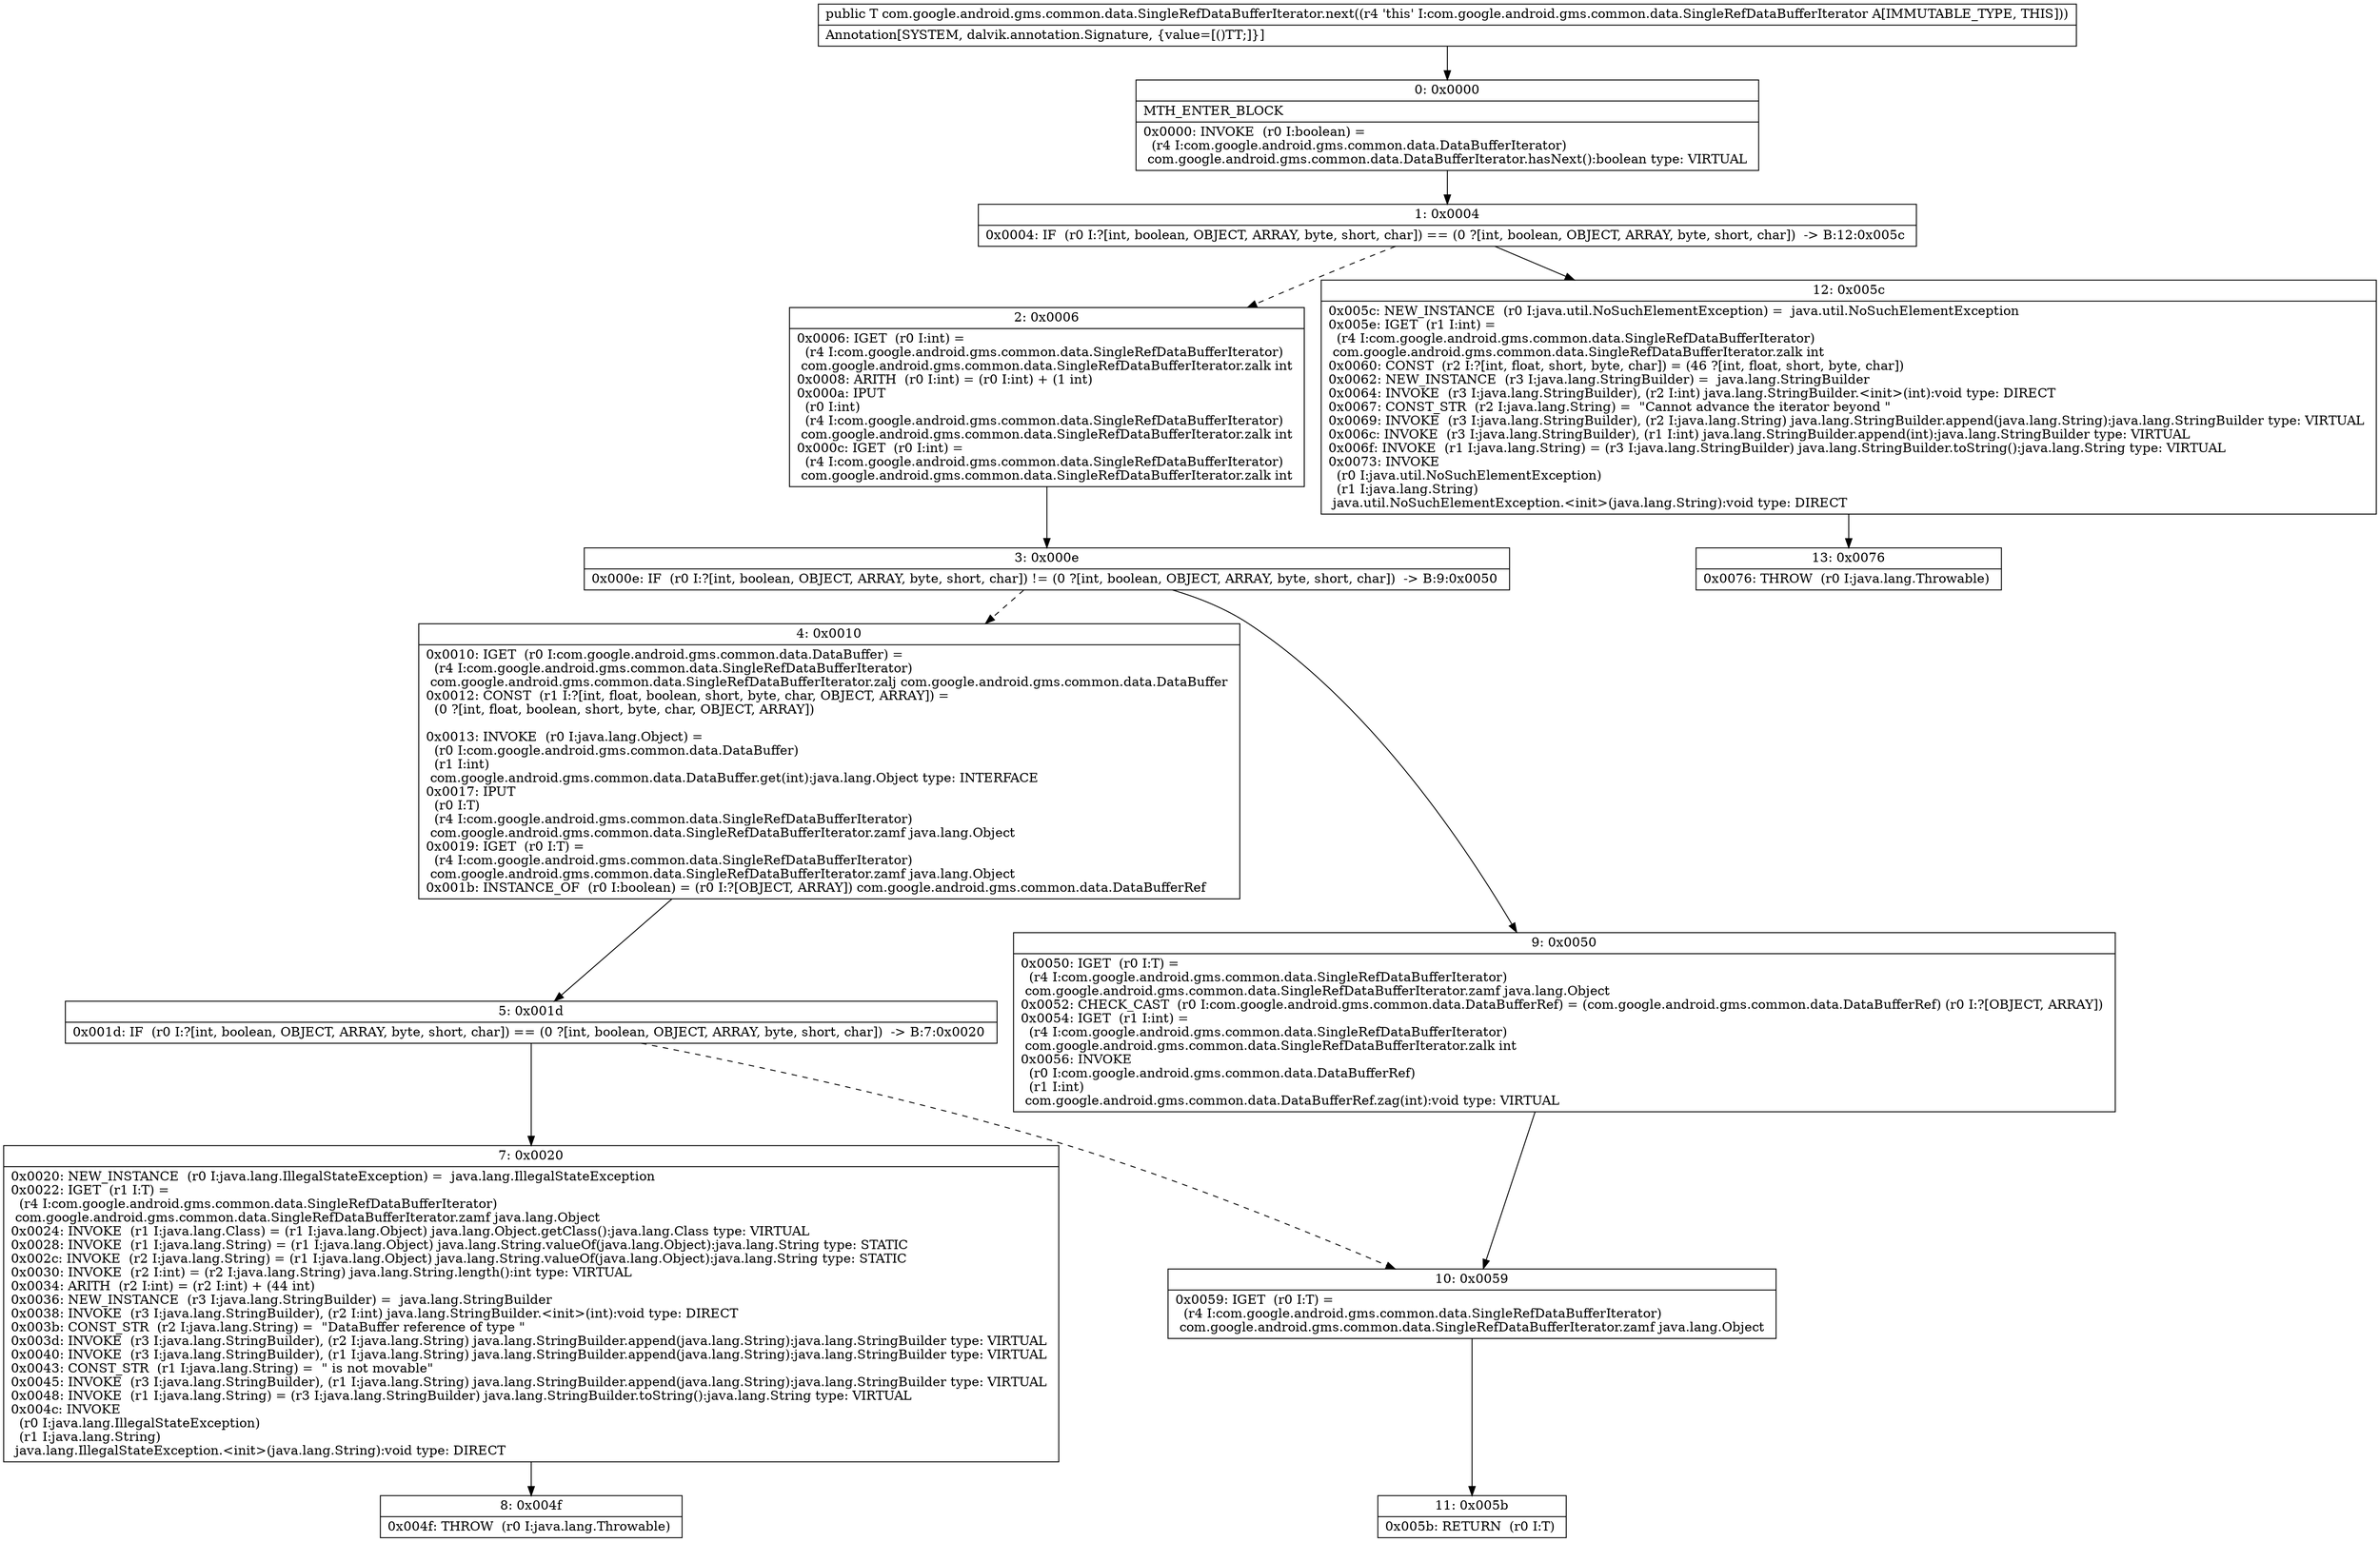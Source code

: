 digraph "CFG forcom.google.android.gms.common.data.SingleRefDataBufferIterator.next()Ljava\/lang\/Object;" {
Node_0 [shape=record,label="{0\:\ 0x0000|MTH_ENTER_BLOCK\l|0x0000: INVOKE  (r0 I:boolean) = \l  (r4 I:com.google.android.gms.common.data.DataBufferIterator)\l com.google.android.gms.common.data.DataBufferIterator.hasNext():boolean type: VIRTUAL \l}"];
Node_1 [shape=record,label="{1\:\ 0x0004|0x0004: IF  (r0 I:?[int, boolean, OBJECT, ARRAY, byte, short, char]) == (0 ?[int, boolean, OBJECT, ARRAY, byte, short, char])  \-\> B:12:0x005c \l}"];
Node_2 [shape=record,label="{2\:\ 0x0006|0x0006: IGET  (r0 I:int) = \l  (r4 I:com.google.android.gms.common.data.SingleRefDataBufferIterator)\l com.google.android.gms.common.data.SingleRefDataBufferIterator.zalk int \l0x0008: ARITH  (r0 I:int) = (r0 I:int) + (1 int) \l0x000a: IPUT  \l  (r0 I:int)\l  (r4 I:com.google.android.gms.common.data.SingleRefDataBufferIterator)\l com.google.android.gms.common.data.SingleRefDataBufferIterator.zalk int \l0x000c: IGET  (r0 I:int) = \l  (r4 I:com.google.android.gms.common.data.SingleRefDataBufferIterator)\l com.google.android.gms.common.data.SingleRefDataBufferIterator.zalk int \l}"];
Node_3 [shape=record,label="{3\:\ 0x000e|0x000e: IF  (r0 I:?[int, boolean, OBJECT, ARRAY, byte, short, char]) != (0 ?[int, boolean, OBJECT, ARRAY, byte, short, char])  \-\> B:9:0x0050 \l}"];
Node_4 [shape=record,label="{4\:\ 0x0010|0x0010: IGET  (r0 I:com.google.android.gms.common.data.DataBuffer) = \l  (r4 I:com.google.android.gms.common.data.SingleRefDataBufferIterator)\l com.google.android.gms.common.data.SingleRefDataBufferIterator.zalj com.google.android.gms.common.data.DataBuffer \l0x0012: CONST  (r1 I:?[int, float, boolean, short, byte, char, OBJECT, ARRAY]) = \l  (0 ?[int, float, boolean, short, byte, char, OBJECT, ARRAY])\l \l0x0013: INVOKE  (r0 I:java.lang.Object) = \l  (r0 I:com.google.android.gms.common.data.DataBuffer)\l  (r1 I:int)\l com.google.android.gms.common.data.DataBuffer.get(int):java.lang.Object type: INTERFACE \l0x0017: IPUT  \l  (r0 I:T)\l  (r4 I:com.google.android.gms.common.data.SingleRefDataBufferIterator)\l com.google.android.gms.common.data.SingleRefDataBufferIterator.zamf java.lang.Object \l0x0019: IGET  (r0 I:T) = \l  (r4 I:com.google.android.gms.common.data.SingleRefDataBufferIterator)\l com.google.android.gms.common.data.SingleRefDataBufferIterator.zamf java.lang.Object \l0x001b: INSTANCE_OF  (r0 I:boolean) = (r0 I:?[OBJECT, ARRAY]) com.google.android.gms.common.data.DataBufferRef \l}"];
Node_5 [shape=record,label="{5\:\ 0x001d|0x001d: IF  (r0 I:?[int, boolean, OBJECT, ARRAY, byte, short, char]) == (0 ?[int, boolean, OBJECT, ARRAY, byte, short, char])  \-\> B:7:0x0020 \l}"];
Node_7 [shape=record,label="{7\:\ 0x0020|0x0020: NEW_INSTANCE  (r0 I:java.lang.IllegalStateException) =  java.lang.IllegalStateException \l0x0022: IGET  (r1 I:T) = \l  (r4 I:com.google.android.gms.common.data.SingleRefDataBufferIterator)\l com.google.android.gms.common.data.SingleRefDataBufferIterator.zamf java.lang.Object \l0x0024: INVOKE  (r1 I:java.lang.Class) = (r1 I:java.lang.Object) java.lang.Object.getClass():java.lang.Class type: VIRTUAL \l0x0028: INVOKE  (r1 I:java.lang.String) = (r1 I:java.lang.Object) java.lang.String.valueOf(java.lang.Object):java.lang.String type: STATIC \l0x002c: INVOKE  (r2 I:java.lang.String) = (r1 I:java.lang.Object) java.lang.String.valueOf(java.lang.Object):java.lang.String type: STATIC \l0x0030: INVOKE  (r2 I:int) = (r2 I:java.lang.String) java.lang.String.length():int type: VIRTUAL \l0x0034: ARITH  (r2 I:int) = (r2 I:int) + (44 int) \l0x0036: NEW_INSTANCE  (r3 I:java.lang.StringBuilder) =  java.lang.StringBuilder \l0x0038: INVOKE  (r3 I:java.lang.StringBuilder), (r2 I:int) java.lang.StringBuilder.\<init\>(int):void type: DIRECT \l0x003b: CONST_STR  (r2 I:java.lang.String) =  \"DataBuffer reference of type \" \l0x003d: INVOKE  (r3 I:java.lang.StringBuilder), (r2 I:java.lang.String) java.lang.StringBuilder.append(java.lang.String):java.lang.StringBuilder type: VIRTUAL \l0x0040: INVOKE  (r3 I:java.lang.StringBuilder), (r1 I:java.lang.String) java.lang.StringBuilder.append(java.lang.String):java.lang.StringBuilder type: VIRTUAL \l0x0043: CONST_STR  (r1 I:java.lang.String) =  \" is not movable\" \l0x0045: INVOKE  (r3 I:java.lang.StringBuilder), (r1 I:java.lang.String) java.lang.StringBuilder.append(java.lang.String):java.lang.StringBuilder type: VIRTUAL \l0x0048: INVOKE  (r1 I:java.lang.String) = (r3 I:java.lang.StringBuilder) java.lang.StringBuilder.toString():java.lang.String type: VIRTUAL \l0x004c: INVOKE  \l  (r0 I:java.lang.IllegalStateException)\l  (r1 I:java.lang.String)\l java.lang.IllegalStateException.\<init\>(java.lang.String):void type: DIRECT \l}"];
Node_8 [shape=record,label="{8\:\ 0x004f|0x004f: THROW  (r0 I:java.lang.Throwable) \l}"];
Node_9 [shape=record,label="{9\:\ 0x0050|0x0050: IGET  (r0 I:T) = \l  (r4 I:com.google.android.gms.common.data.SingleRefDataBufferIterator)\l com.google.android.gms.common.data.SingleRefDataBufferIterator.zamf java.lang.Object \l0x0052: CHECK_CAST  (r0 I:com.google.android.gms.common.data.DataBufferRef) = (com.google.android.gms.common.data.DataBufferRef) (r0 I:?[OBJECT, ARRAY]) \l0x0054: IGET  (r1 I:int) = \l  (r4 I:com.google.android.gms.common.data.SingleRefDataBufferIterator)\l com.google.android.gms.common.data.SingleRefDataBufferIterator.zalk int \l0x0056: INVOKE  \l  (r0 I:com.google.android.gms.common.data.DataBufferRef)\l  (r1 I:int)\l com.google.android.gms.common.data.DataBufferRef.zag(int):void type: VIRTUAL \l}"];
Node_10 [shape=record,label="{10\:\ 0x0059|0x0059: IGET  (r0 I:T) = \l  (r4 I:com.google.android.gms.common.data.SingleRefDataBufferIterator)\l com.google.android.gms.common.data.SingleRefDataBufferIterator.zamf java.lang.Object \l}"];
Node_11 [shape=record,label="{11\:\ 0x005b|0x005b: RETURN  (r0 I:T) \l}"];
Node_12 [shape=record,label="{12\:\ 0x005c|0x005c: NEW_INSTANCE  (r0 I:java.util.NoSuchElementException) =  java.util.NoSuchElementException \l0x005e: IGET  (r1 I:int) = \l  (r4 I:com.google.android.gms.common.data.SingleRefDataBufferIterator)\l com.google.android.gms.common.data.SingleRefDataBufferIterator.zalk int \l0x0060: CONST  (r2 I:?[int, float, short, byte, char]) = (46 ?[int, float, short, byte, char]) \l0x0062: NEW_INSTANCE  (r3 I:java.lang.StringBuilder) =  java.lang.StringBuilder \l0x0064: INVOKE  (r3 I:java.lang.StringBuilder), (r2 I:int) java.lang.StringBuilder.\<init\>(int):void type: DIRECT \l0x0067: CONST_STR  (r2 I:java.lang.String) =  \"Cannot advance the iterator beyond \" \l0x0069: INVOKE  (r3 I:java.lang.StringBuilder), (r2 I:java.lang.String) java.lang.StringBuilder.append(java.lang.String):java.lang.StringBuilder type: VIRTUAL \l0x006c: INVOKE  (r3 I:java.lang.StringBuilder), (r1 I:int) java.lang.StringBuilder.append(int):java.lang.StringBuilder type: VIRTUAL \l0x006f: INVOKE  (r1 I:java.lang.String) = (r3 I:java.lang.StringBuilder) java.lang.StringBuilder.toString():java.lang.String type: VIRTUAL \l0x0073: INVOKE  \l  (r0 I:java.util.NoSuchElementException)\l  (r1 I:java.lang.String)\l java.util.NoSuchElementException.\<init\>(java.lang.String):void type: DIRECT \l}"];
Node_13 [shape=record,label="{13\:\ 0x0076|0x0076: THROW  (r0 I:java.lang.Throwable) \l}"];
MethodNode[shape=record,label="{public T com.google.android.gms.common.data.SingleRefDataBufferIterator.next((r4 'this' I:com.google.android.gms.common.data.SingleRefDataBufferIterator A[IMMUTABLE_TYPE, THIS]))  | Annotation[SYSTEM, dalvik.annotation.Signature, \{value=[()TT;]\}]\l}"];
MethodNode -> Node_0;
Node_0 -> Node_1;
Node_1 -> Node_2[style=dashed];
Node_1 -> Node_12;
Node_2 -> Node_3;
Node_3 -> Node_4[style=dashed];
Node_3 -> Node_9;
Node_4 -> Node_5;
Node_5 -> Node_7;
Node_5 -> Node_10[style=dashed];
Node_7 -> Node_8;
Node_9 -> Node_10;
Node_10 -> Node_11;
Node_12 -> Node_13;
}

